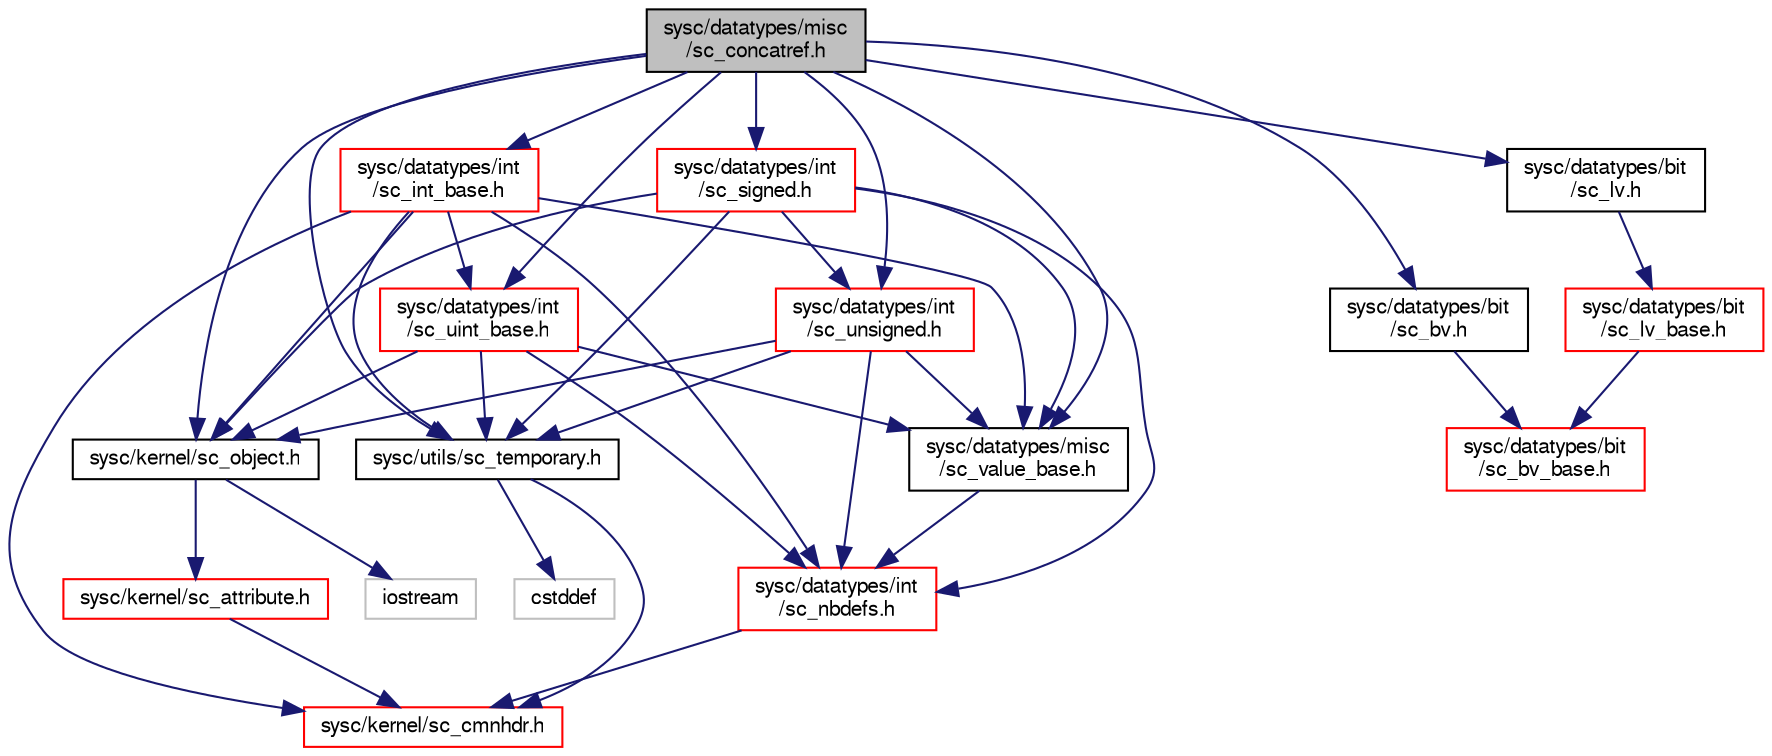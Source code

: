 digraph "sysc/datatypes/misc/sc_concatref.h"
{
  edge [fontname="FreeSans",fontsize="10",labelfontname="FreeSans",labelfontsize="10"];
  node [fontname="FreeSans",fontsize="10",shape=record];
  Node0 [label="sysc/datatypes/misc\l/sc_concatref.h",height=0.2,width=0.4,color="black", fillcolor="grey75", style="filled", fontcolor="black"];
  Node0 -> Node1 [color="midnightblue",fontsize="10",style="solid",fontname="FreeSans"];
  Node1 [label="sysc/kernel/sc_object.h",height=0.2,width=0.4,color="black", fillcolor="white", style="filled",URL="$a00281.html"];
  Node1 -> Node2 [color="midnightblue",fontsize="10",style="solid",fontname="FreeSans"];
  Node2 [label="sysc/kernel/sc_attribute.h",height=0.2,width=0.4,color="red", fillcolor="white", style="filled",URL="$a00221.html"];
  Node2 -> Node5 [color="midnightblue",fontsize="10",style="solid",fontname="FreeSans"];
  Node5 [label="sysc/kernel/sc_cmnhdr.h",height=0.2,width=0.4,color="red", fillcolor="white", style="filled",URL="$a00224.html"];
  Node1 -> Node9 [color="midnightblue",fontsize="10",style="solid",fontname="FreeSans"];
  Node9 [label="iostream",height=0.2,width=0.4,color="grey75", fillcolor="white", style="filled"];
  Node0 -> Node10 [color="midnightblue",fontsize="10",style="solid",fontname="FreeSans"];
  Node10 [label="sysc/datatypes/misc\l/sc_value_base.h",height=0.2,width=0.4,color="black", fillcolor="white", style="filled",URL="$a00218.html"];
  Node10 -> Node11 [color="midnightblue",fontsize="10",style="solid",fontname="FreeSans"];
  Node11 [label="sysc/datatypes/int\l/sc_nbdefs.h",height=0.2,width=0.4,color="red", fillcolor="white", style="filled",URL="$a00194.html"];
  Node11 -> Node5 [color="midnightblue",fontsize="10",style="solid",fontname="FreeSans"];
  Node0 -> Node15 [color="midnightblue",fontsize="10",style="solid",fontname="FreeSans"];
  Node15 [label="sysc/utils/sc_temporary.h",height=0.2,width=0.4,color="black", fillcolor="white", style="filled",URL="$a00389.html"];
  Node15 -> Node5 [color="midnightblue",fontsize="10",style="solid",fontname="FreeSans"];
  Node15 -> Node16 [color="midnightblue",fontsize="10",style="solid",fontname="FreeSans"];
  Node16 [label="cstddef",height=0.2,width=0.4,color="grey75", fillcolor="white", style="filled"];
  Node0 -> Node17 [color="midnightblue",fontsize="10",style="solid",fontname="FreeSans"];
  Node17 [label="sysc/datatypes/bit\l/sc_bv.h",height=0.2,width=0.4,color="black", fillcolor="white", style="filled",URL="$a00092.html"];
  Node17 -> Node18 [color="midnightblue",fontsize="10",style="solid",fontname="FreeSans"];
  Node18 [label="sysc/datatypes/bit\l/sc_bv_base.h",height=0.2,width=0.4,color="red", fillcolor="white", style="filled",URL="$a00095.html"];
  Node0 -> Node60 [color="midnightblue",fontsize="10",style="solid",fontname="FreeSans"];
  Node60 [label="sysc/datatypes/bit\l/sc_lv.h",height=0.2,width=0.4,color="black", fillcolor="white", style="filled",URL="$a00101.html"];
  Node60 -> Node61 [color="midnightblue",fontsize="10",style="solid",fontname="FreeSans"];
  Node61 [label="sysc/datatypes/bit\l/sc_lv_base.h",height=0.2,width=0.4,color="red", fillcolor="white", style="filled",URL="$a00104.html"];
  Node61 -> Node18 [color="midnightblue",fontsize="10",style="solid",fontname="FreeSans"];
  Node0 -> Node54 [color="midnightblue",fontsize="10",style="solid",fontname="FreeSans"];
  Node54 [label="sysc/datatypes/int\l/sc_int_base.h",height=0.2,width=0.4,color="red", fillcolor="white", style="filled",URL="$a00185.html"];
  Node54 -> Node5 [color="midnightblue",fontsize="10",style="solid",fontname="FreeSans"];
  Node54 -> Node1 [color="midnightblue",fontsize="10",style="solid",fontname="FreeSans"];
  Node54 -> Node10 [color="midnightblue",fontsize="10",style="solid",fontname="FreeSans"];
  Node54 -> Node11 [color="midnightblue",fontsize="10",style="solid",fontname="FreeSans"];
  Node54 -> Node55 [color="midnightblue",fontsize="10",style="solid",fontname="FreeSans"];
  Node55 [label="sysc/datatypes/int\l/sc_uint_base.h",height=0.2,width=0.4,color="red", fillcolor="white", style="filled",URL="$a00209.html"];
  Node55 -> Node1 [color="midnightblue",fontsize="10",style="solid",fontname="FreeSans"];
  Node55 -> Node10 [color="midnightblue",fontsize="10",style="solid",fontname="FreeSans"];
  Node55 -> Node11 [color="midnightblue",fontsize="10",style="solid",fontname="FreeSans"];
  Node55 -> Node15 [color="midnightblue",fontsize="10",style="solid",fontname="FreeSans"];
  Node54 -> Node15 [color="midnightblue",fontsize="10",style="solid",fontname="FreeSans"];
  Node0 -> Node55 [color="midnightblue",fontsize="10",style="solid",fontname="FreeSans"];
  Node0 -> Node25 [color="midnightblue",fontsize="10",style="solid",fontname="FreeSans"];
  Node25 [label="sysc/datatypes/int\l/sc_signed.h",height=0.2,width=0.4,color="red", fillcolor="white", style="filled",URL="$a00203.html"];
  Node25 -> Node1 [color="midnightblue",fontsize="10",style="solid",fontname="FreeSans"];
  Node25 -> Node10 [color="midnightblue",fontsize="10",style="solid",fontname="FreeSans"];
  Node25 -> Node15 [color="midnightblue",fontsize="10",style="solid",fontname="FreeSans"];
  Node25 -> Node11 [color="midnightblue",fontsize="10",style="solid",fontname="FreeSans"];
  Node25 -> Node53 [color="midnightblue",fontsize="10",style="solid",fontname="FreeSans"];
  Node53 [label="sysc/datatypes/int\l/sc_unsigned.h",height=0.2,width=0.4,color="red", fillcolor="white", style="filled",URL="$a00212.html"];
  Node53 -> Node1 [color="midnightblue",fontsize="10",style="solid",fontname="FreeSans"];
  Node53 -> Node10 [color="midnightblue",fontsize="10",style="solid",fontname="FreeSans"];
  Node53 -> Node15 [color="midnightblue",fontsize="10",style="solid",fontname="FreeSans"];
  Node53 -> Node11 [color="midnightblue",fontsize="10",style="solid",fontname="FreeSans"];
  Node0 -> Node53 [color="midnightblue",fontsize="10",style="solid",fontname="FreeSans"];
}
